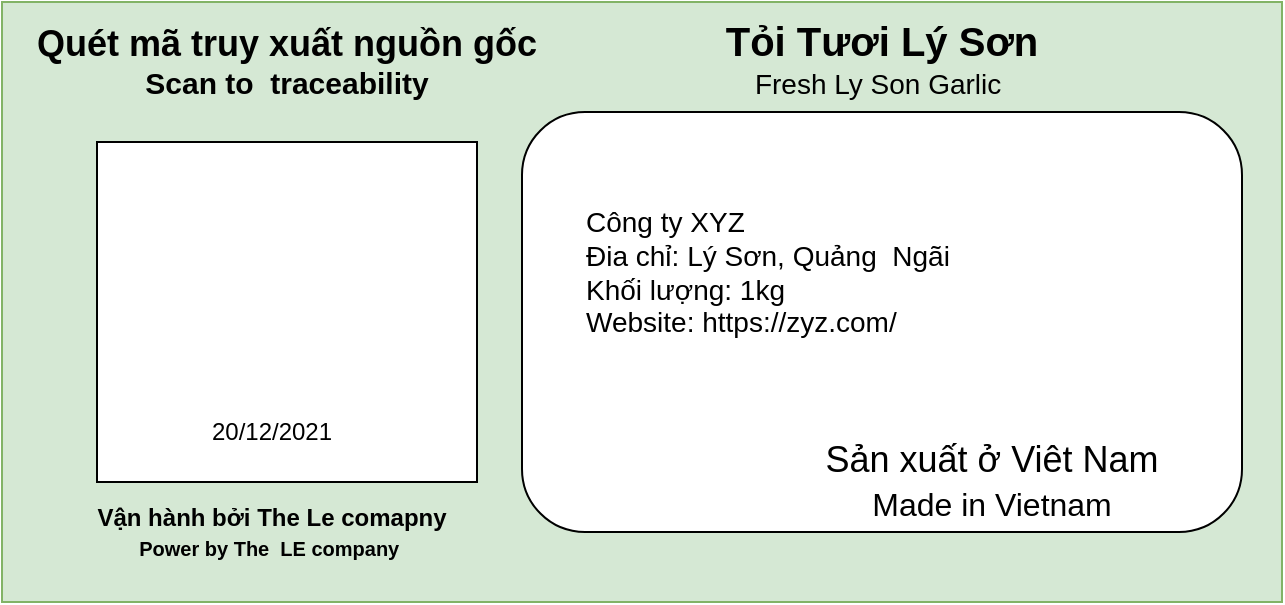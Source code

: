 <mxfile version="13.9.9" type="device" pages="2"><diagram id="a0ce7FRnkzHlPS7uPdeU" name="Logo"><mxGraphModel dx="1024" dy="666" grid="1" gridSize="10" guides="1" tooltips="1" connect="1" arrows="1" fold="1" page="1" pageScale="1" pageWidth="850" pageHeight="1100" math="0" shadow="0"><root><mxCell id="0"/><mxCell id="1" parent="0"/><mxCell id="VKRZZ7NYE5q5qL_KzZuO-3" value="" style="rounded=0;whiteSpace=wrap;html=1;fillColor=#d5e8d4;strokeColor=#82b366;" parent="1" vertex="1"><mxGeometry x="130" y="170" width="640" height="300" as="geometry"/></mxCell><mxCell id="VKRZZ7NYE5q5qL_KzZuO-2" value="" style="rounded=0;whiteSpace=wrap;html=1;" parent="1" vertex="1"><mxGeometry x="177.5" y="240" width="190" height="170" as="geometry"/></mxCell><mxCell id="VKRZZ7NYE5q5qL_KzZuO-4" value="&lt;b&gt;Vận hành bởi The Le comapny&lt;br&gt;&lt;font style=&quot;font-size: 10px&quot;&gt;Power by The&amp;nbsp; LE company&amp;nbsp;&lt;/font&gt;&lt;/b&gt;" style="text;html=1;strokeColor=none;fillColor=none;align=center;verticalAlign=middle;whiteSpace=wrap;rounded=0;" parent="1" vertex="1"><mxGeometry x="170" y="420" width="190" height="30" as="geometry"/></mxCell><mxCell id="VKRZZ7NYE5q5qL_KzZuO-5" value="" style="shape=image;html=1;verticalAlign=top;verticalLabelPosition=bottom;labelBackgroundColor=#ffffff;imageAspect=0;aspect=fixed;image=https://cdn1.iconfinder.com/data/icons/ios-11-glyphs/30/qr_code-128.png" parent="1" vertex="1"><mxGeometry x="207.5" y="240" width="130" height="130" as="geometry"/></mxCell><mxCell id="VKRZZ7NYE5q5qL_KzZuO-6" value="&lt;font&gt;&lt;b&gt;&lt;font style=&quot;font-size: 18px&quot;&gt;Quét mã truy xuất nguồn gốc&lt;/font&gt;&lt;/b&gt;&lt;br&gt;&lt;span style=&quot;font-size: 15px&quot;&gt;&lt;b&gt;Scan to&amp;nbsp; traceability&lt;/b&gt;&lt;/span&gt;&lt;br&gt;&lt;/font&gt;" style="text;html=1;strokeColor=none;fillColor=none;align=center;verticalAlign=middle;whiteSpace=wrap;rounded=0;" parent="1" vertex="1"><mxGeometry x="140" y="170" width="265" height="60" as="geometry"/></mxCell><mxCell id="VKRZZ7NYE5q5qL_KzZuO-8" value="&lt;font&gt;&lt;b&gt;&lt;font style=&quot;font-size: 20px&quot;&gt;Tỏi Tươi Lý Sơn&lt;/font&gt;&lt;br&gt;&lt;/b&gt;&lt;font style=&quot;font-size: 14px&quot;&gt;Fresh Ly Son Garlic&amp;nbsp;&lt;/font&gt;&lt;br&gt;&lt;/font&gt;" style="text;html=1;strokeColor=none;fillColor=none;align=center;verticalAlign=middle;whiteSpace=wrap;rounded=0;fontSize=15;fontColor=#000000;" parent="1" vertex="1"><mxGeometry x="470" y="170" width="200" height="55" as="geometry"/></mxCell><mxCell id="S7Aif2dfLLW5glBCTOEf-1" value="" style="rounded=1;whiteSpace=wrap;html=1;" parent="1" vertex="1"><mxGeometry x="390" y="225" width="360" height="210" as="geometry"/></mxCell><mxCell id="VKRZZ7NYE5q5qL_KzZuO-11" value="&lt;font color=&quot;#000000&quot;&gt;Công ty XYZ&lt;br&gt;Đia chỉ: Lý Sơn, Quảng&amp;nbsp; Ngãi&lt;br&gt;Khối lượng: 1kg&lt;br&gt;Website: https://zyz.com/&amp;nbsp;&lt;br&gt;&lt;/font&gt;" style="text;html=1;strokeColor=none;fillColor=none;align=left;verticalAlign=middle;whiteSpace=wrap;rounded=0;fontSize=14;fontColor=#FF2F0F;" parent="1" vertex="1"><mxGeometry x="420" y="270" width="300" height="70" as="geometry"/></mxCell><mxCell id="VKRZZ7NYE5q5qL_KzZuO-9" value="Sản xuất ở Viêt Nam&lt;br&gt;&lt;font style=&quot;font-size: 16px&quot;&gt;Made in Vietnam&lt;/font&gt;" style="text;html=1;strokeColor=none;fillColor=none;align=center;verticalAlign=middle;whiteSpace=wrap;rounded=0;fontSize=18;" parent="1" vertex="1"><mxGeometry x="510" y="390" width="230" height="40" as="geometry"/></mxCell><mxCell id="NPY0H4a2GaCXg4_Eit8s-2" value="20/12/2021" style="text;html=1;strokeColor=none;fillColor=none;align=center;verticalAlign=middle;whiteSpace=wrap;rounded=0;" parent="1" vertex="1"><mxGeometry x="235" y="370" width="60" height="30" as="geometry"/></mxCell></root></mxGraphModel></diagram><diagram id="691ER3c04QlWPld_gmHw" name="blockChain"><mxGraphModel dx="1024" dy="666" grid="1" gridSize="10" guides="1" tooltips="1" connect="1" arrows="1" fold="1" page="1" pageScale="1" pageWidth="1100" pageHeight="1700" math="0" shadow="0"><root><mxCell id="lqTErM8BKBBeE_dv7U_8-0"/><mxCell id="lqTErM8BKBBeE_dv7U_8-1" parent="lqTErM8BKBBeE_dv7U_8-0"/><mxCell id="hwvi64zIuf0fxxti51TE-1" value="" style="rounded=0;whiteSpace=wrap;html=1;fillColor=#d5e8d4;strokeColor=#82b366;" vertex="1" parent="lqTErM8BKBBeE_dv7U_8-1"><mxGeometry x="120" y="80" width="190" height="250" as="geometry"/></mxCell><mxCell id="hwvi64zIuf0fxxti51TE-2" value="" style="rounded=1;whiteSpace=wrap;html=1;" vertex="1" parent="lqTErM8BKBBeE_dv7U_8-1"><mxGeometry x="155" y="100" width="120" height="120" as="geometry"/></mxCell><mxCell id="hwvi64zIuf0fxxti51TE-4" value="hash" style="rounded=1;whiteSpace=wrap;html=1;fillColor=#fff2cc;strokeColor=#d6b656;" vertex="1" parent="lqTErM8BKBBeE_dv7U_8-1"><mxGeometry x="155" y="270" width="120" height="30" as="geometry"/></mxCell><mxCell id="hwvi64zIuf0fxxti51TE-5" value="hash" style="rounded=0;whiteSpace=wrap;html=1;fillColor=#dae8fc;strokeColor=#6c8ebf;" vertex="1" parent="lqTErM8BKBBeE_dv7U_8-1"><mxGeometry x="170" y="110" width="90" height="20" as="geometry"/></mxCell><mxCell id="hwvi64zIuf0fxxti51TE-6" value="Data" style="rounded=0;whiteSpace=wrap;html=1;fillColor=#f8cecc;strokeColor=#b85450;" vertex="1" parent="lqTErM8BKBBeE_dv7U_8-1"><mxGeometry x="170" y="140" width="90" height="60" as="geometry"/></mxCell><mxCell id="hwvi64zIuf0fxxti51TE-7" value="" style="endArrow=classic;html=1;exitX=0.5;exitY=1;exitDx=0;exitDy=0;entryX=0.5;entryY=0;entryDx=0;entryDy=0;dashed=1;" edge="1" parent="lqTErM8BKBBeE_dv7U_8-1" source="hwvi64zIuf0fxxti51TE-2" target="hwvi64zIuf0fxxti51TE-4"><mxGeometry width="50" height="50" relative="1" as="geometry"><mxPoint x="200" y="490" as="sourcePoint"/><mxPoint x="250" y="440" as="targetPoint"/></mxGeometry></mxCell><mxCell id="hwvi64zIuf0fxxti51TE-8" value="block1" style="text;html=1;strokeColor=none;fillColor=none;align=center;verticalAlign=middle;whiteSpace=wrap;rounded=0;" vertex="1" parent="lqTErM8BKBBeE_dv7U_8-1"><mxGeometry x="195" y="350" width="40" height="20" as="geometry"/></mxCell><mxCell id="hwvi64zIuf0fxxti51TE-11" value="" style="rounded=0;whiteSpace=wrap;html=1;fillColor=#d5e8d4;strokeColor=#82b366;" vertex="1" parent="lqTErM8BKBBeE_dv7U_8-1"><mxGeometry x="370" y="80" width="190" height="250" as="geometry"/></mxCell><mxCell id="hwvi64zIuf0fxxti51TE-12" value="" style="rounded=1;whiteSpace=wrap;html=1;" vertex="1" parent="lqTErM8BKBBeE_dv7U_8-1"><mxGeometry x="405" y="100" width="120" height="120" as="geometry"/></mxCell><mxCell id="hwvi64zIuf0fxxti51TE-13" value="hash" style="rounded=1;whiteSpace=wrap;html=1;fillColor=#e1d5e7;strokeColor=#9673a6;" vertex="1" parent="lqTErM8BKBBeE_dv7U_8-1"><mxGeometry x="405" y="270" width="120" height="30" as="geometry"/></mxCell><mxCell id="hwvi64zIuf0fxxti51TE-14" value="hash" style="rounded=0;whiteSpace=wrap;html=1;fillColor=#fff2cc;strokeColor=#d6b656;" vertex="1" parent="lqTErM8BKBBeE_dv7U_8-1"><mxGeometry x="420" y="110" width="90" height="20" as="geometry"/></mxCell><mxCell id="hwvi64zIuf0fxxti51TE-15" value="Data" style="rounded=0;whiteSpace=wrap;html=1;fillColor=#f8cecc;strokeColor=#b85450;" vertex="1" parent="lqTErM8BKBBeE_dv7U_8-1"><mxGeometry x="420" y="140" width="90" height="60" as="geometry"/></mxCell><mxCell id="hwvi64zIuf0fxxti51TE-16" value="" style="endArrow=classic;html=1;exitX=0.5;exitY=1;exitDx=0;exitDy=0;entryX=0.5;entryY=0;entryDx=0;entryDy=0;" edge="1" parent="lqTErM8BKBBeE_dv7U_8-1" source="hwvi64zIuf0fxxti51TE-12" target="hwvi64zIuf0fxxti51TE-13"><mxGeometry width="50" height="50" relative="1" as="geometry"><mxPoint x="450" y="490" as="sourcePoint"/><mxPoint x="500" y="440" as="targetPoint"/></mxGeometry></mxCell><mxCell id="hwvi64zIuf0fxxti51TE-17" value="block2" style="text;html=1;strokeColor=none;fillColor=none;align=center;verticalAlign=middle;whiteSpace=wrap;rounded=0;" vertex="1" parent="lqTErM8BKBBeE_dv7U_8-1"><mxGeometry x="445" y="350" width="40" height="20" as="geometry"/></mxCell><mxCell id="hwvi64zIuf0fxxti51TE-19" value="" style="rounded=0;whiteSpace=wrap;html=1;fillColor=#d5e8d4;strokeColor=#82b366;" vertex="1" parent="lqTErM8BKBBeE_dv7U_8-1"><mxGeometry x="650" y="80" width="190" height="250" as="geometry"/></mxCell><mxCell id="hwvi64zIuf0fxxti51TE-20" value="" style="rounded=1;whiteSpace=wrap;html=1;" vertex="1" parent="lqTErM8BKBBeE_dv7U_8-1"><mxGeometry x="685" y="100" width="120" height="120" as="geometry"/></mxCell><mxCell id="hwvi64zIuf0fxxti51TE-21" value="hash" style="rounded=1;whiteSpace=wrap;html=1;fillColor=#f5f5f5;strokeColor=#666666;fontColor=#333333;" vertex="1" parent="lqTErM8BKBBeE_dv7U_8-1"><mxGeometry x="685" y="270" width="120" height="30" as="geometry"/></mxCell><mxCell id="hwvi64zIuf0fxxti51TE-22" value="hash" style="rounded=0;whiteSpace=wrap;html=1;fillColor=#e1d5e7;strokeColor=#9673a6;" vertex="1" parent="lqTErM8BKBBeE_dv7U_8-1"><mxGeometry x="700" y="110" width="90" height="20" as="geometry"/></mxCell><mxCell id="hwvi64zIuf0fxxti51TE-23" value="Data" style="rounded=0;whiteSpace=wrap;html=1;fillColor=#f8cecc;strokeColor=#b85450;" vertex="1" parent="lqTErM8BKBBeE_dv7U_8-1"><mxGeometry x="700" y="140" width="90" height="60" as="geometry"/></mxCell><mxCell id="hwvi64zIuf0fxxti51TE-24" value="" style="endArrow=classic;html=1;exitX=0.5;exitY=1;exitDx=0;exitDy=0;entryX=0.5;entryY=0;entryDx=0;entryDy=0;dashed=1;" edge="1" parent="lqTErM8BKBBeE_dv7U_8-1" source="hwvi64zIuf0fxxti51TE-20" target="hwvi64zIuf0fxxti51TE-21"><mxGeometry width="50" height="50" relative="1" as="geometry"><mxPoint x="730" y="490" as="sourcePoint"/><mxPoint x="780" y="440" as="targetPoint"/></mxGeometry></mxCell><mxCell id="hwvi64zIuf0fxxti51TE-25" value="block3" style="text;html=1;strokeColor=none;fillColor=none;align=center;verticalAlign=middle;whiteSpace=wrap;rounded=0;" vertex="1" parent="lqTErM8BKBBeE_dv7U_8-1"><mxGeometry x="725" y="350" width="40" height="20" as="geometry"/></mxCell><mxCell id="hwvi64zIuf0fxxti51TE-26" value="" style="endArrow=classic;html=1;exitX=1;exitY=0.75;exitDx=0;exitDy=0;entryX=0;entryY=0.5;entryDx=0;entryDy=0;dashed=1;" edge="1" parent="lqTErM8BKBBeE_dv7U_8-1" source="hwvi64zIuf0fxxti51TE-4" target="hwvi64zIuf0fxxti51TE-14"><mxGeometry width="50" height="50" relative="1" as="geometry"><mxPoint x="250" y="430" as="sourcePoint"/><mxPoint x="300" y="380" as="targetPoint"/></mxGeometry></mxCell><mxCell id="hwvi64zIuf0fxxti51TE-27" value="" style="endArrow=classic;html=1;entryX=0;entryY=0.25;entryDx=0;entryDy=0;dashed=1;" edge="1" parent="lqTErM8BKBBeE_dv7U_8-1" target="hwvi64zIuf0fxxti51TE-22"><mxGeometry width="50" height="50" relative="1" as="geometry"><mxPoint x="530" y="280" as="sourcePoint"/><mxPoint x="380" y="420" as="targetPoint"/></mxGeometry></mxCell></root></mxGraphModel></diagram></mxfile>